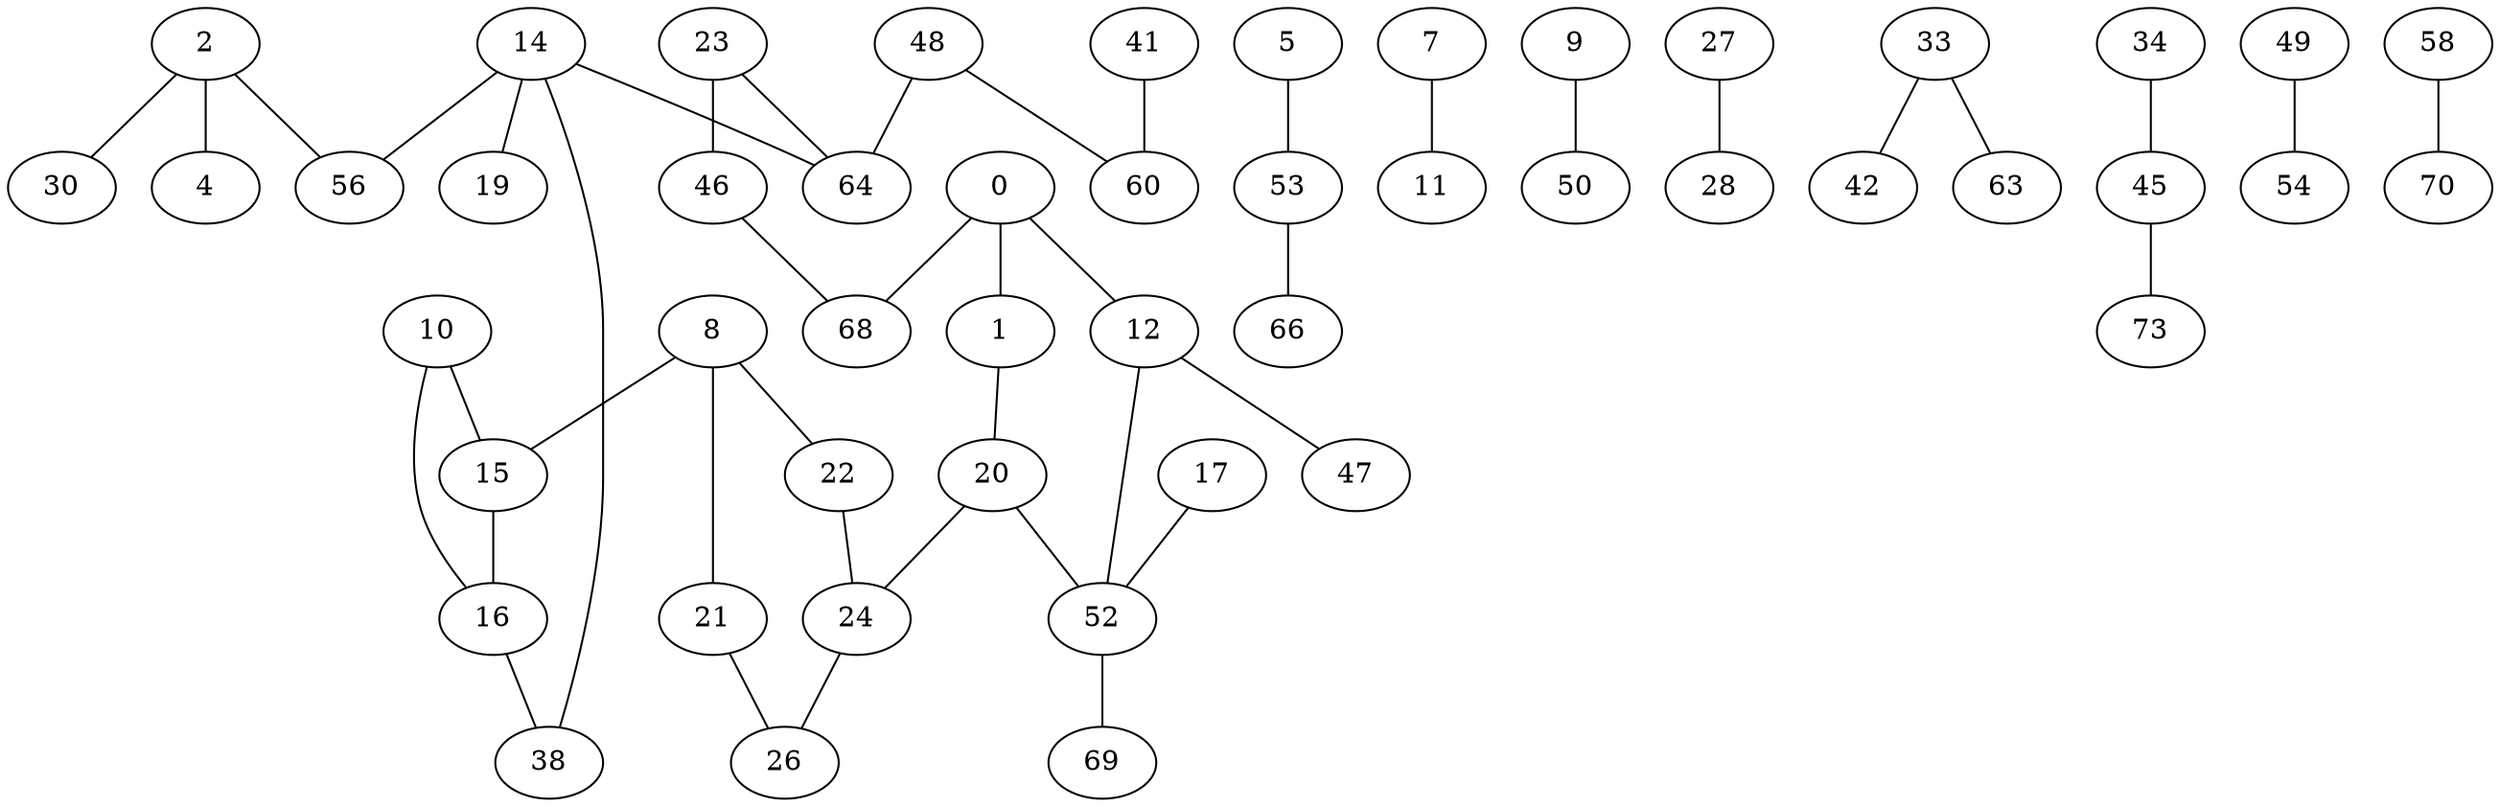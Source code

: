 graph G {
   8 -- 15
   8 -- 21
   8 -- 22
   0 -- 1
   0 -- 68
   0 -- 12
   1 -- 20
   2 -- 4
   2 -- 30
   2 -- 56
   5 -- 53
   7 -- 11
   9 -- 50
   10 -- 15
   10 -- 16
   12 -- 52
   12 -- 47
   14 -- 19
   14 -- 38
   14 -- 64
   14 -- 56
   15 -- 16
   16 -- 38
   17 -- 52
   20 -- 24
   20 -- 52
   21 -- 26
   22 -- 24
   23 -- 46
   23 -- 64
   24 -- 26
   27 -- 28
   33 -- 42
   33 -- 63
   34 -- 45
   41 -- 60
   45 -- 73
   46 -- 68
   48 -- 60
   48 -- 64
   49 -- 54
   52 -- 69
   53 -- 66
   58 -- 70
}
